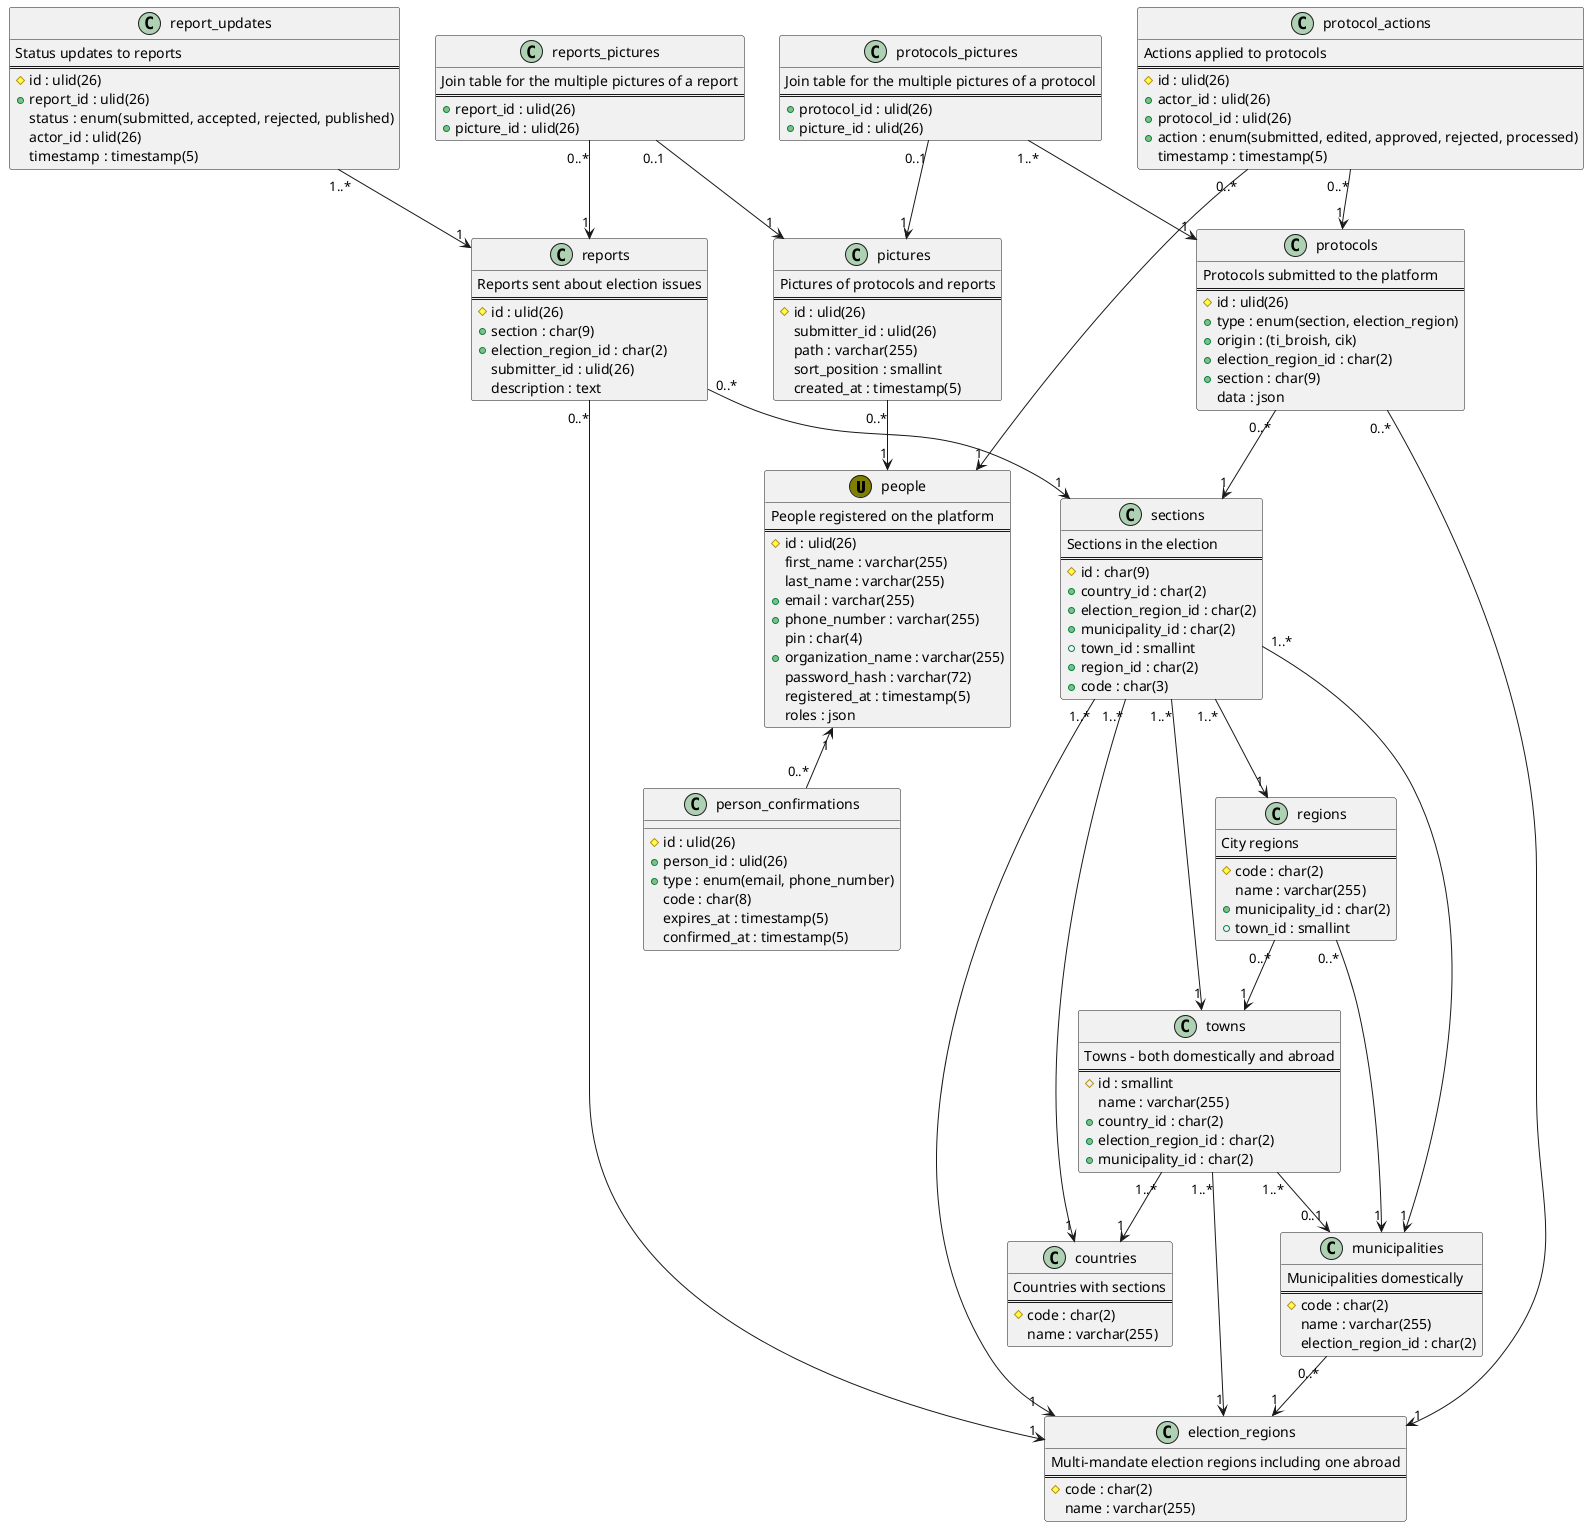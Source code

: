 @startuml database

class people <<(U,olive)>> {
  People registered on the platform
  ==
  #id : ulid(26)
  first_name : varchar(255)
  last_name : varchar(255)
  +email : varchar(255)
  +phone_number : varchar(255)
  pin : char(4)
  +organization_name : varchar(255)
  password_hash : varchar(72)
  registered_at : timestamp(5)
  roles : json
}

people "1" <-- "0..*" person_confirmations

class person_confirmations {
    #id : ulid(26)
    +person_id : ulid(26)
    +type : enum(email, phone_number)
    code : char(8)
    expires_at : timestamp(5)
    confirmed_at : timestamp(5)
}

class sections {
    Sections in the election
    ==
    #id : char(9)
    +country_id : char(2)
    +election_region_id : char(2)
    +municipality_id : char(2)
    +town_id : smallint
    +region_id : char(2)
    +code : char(3)
}

sections "1..*" --> "1" countries
sections "1..*" --> "1" election_regions
sections "1..*" --> "1" municipalities
sections "1..*" --> "1" regions
sections "1..*" --> "1" towns

class protocols {
    Protocols submitted to the platform
    ==
    #id : ulid(26)
    +type : enum(section, election_region)
    +origin : (ti_broish, cik)
    +election_region_id : char(2)
    +section : char(9)
    data : json
}

protocols "0..*" --> "1" sections
protocols "0..*" --> "1" election_regions

class protocol_actions {
    Actions applied to protocols
    ==
    #id : ulid(26)
    +actor_id : ulid(26)
    +protocol_id : ulid(26)
    +action : enum(submitted, edited, approved, rejected, processed)
    timestamp : timestamp(5)
}

protocol_actions "0..*" --> "1" protocols
protocol_actions "0..*" --> "1" people

class reports {
    Reports sent about election issues
    ==
    #id : ulid(26)
    +section : char(9)
    +election_region_id : char(2)
    submitter_id : ulid(26)
    description : text
}

reports "0..*" --> "1" sections
reports "0..*" --> "1" election_regions

class report_updates {
    Status updates to reports
    ==
    #id : ulid(26)
    +report_id : ulid(26)
    status : enum(submitted, accepted, rejected, published)
    actor_id : ulid(26)
    timestamp : timestamp(5)
}

report_updates "1..*" --> "1" reports

class pictures {
    Pictures of protocols and reports
    ==
    #id : ulid(26)
    submitter_id : ulid(26)
    path : varchar(255)
    sort_position : smallint
    created_at : timestamp(5)
}

pictures "0..*" --> "1" people

class reports_pictures {
    Join table for the multiple pictures of a report
    ==
    +report_id : ulid(26)
    +picture_id : ulid(26)
}

reports_pictures "0..1" --> "1" pictures
reports_pictures "0..*" --> "1" reports

class protocols_pictures {
    Join table for the multiple pictures of a protocol
    ==
    +protocol_id : ulid(26)
    +picture_id : ulid(26)
}

protocols_pictures "0..1" --> "1" pictures
protocols_pictures "1..*" --> "1" protocols

class election_regions {
    Multi-mandate election regions including one abroad
    ==
    #code : char(2)
    name : varchar(255)
}

class countries {
    Countries with sections
    ==
    #code : char(2)
    name : varchar(255)
}

class municipalities {
    Municipalities domestically
    ==
    #code : char(2)
    name : varchar(255)
    election_region_id : char(2)
}

municipalities "0..*" --> "1" election_regions

class towns {
    Towns - both domestically and abroad
    ==
    #id : smallint
    name : varchar(255)
    +country_id : char(2)
    +election_region_id : char(2)
    +municipality_id : char(2)
}

towns "1..*" --> "1" countries
towns "1..*" --> "1" election_regions
towns "1..*" --> "0..1" municipalities

class regions {
    City regions
    ==
    #code : char(2)
    name : varchar(255)
    +municipality_id : char(2)
    +town_id : smallint
}

regions "0..*" --> "1" municipalities
regions "0..*" --> "1" towns

@enduml